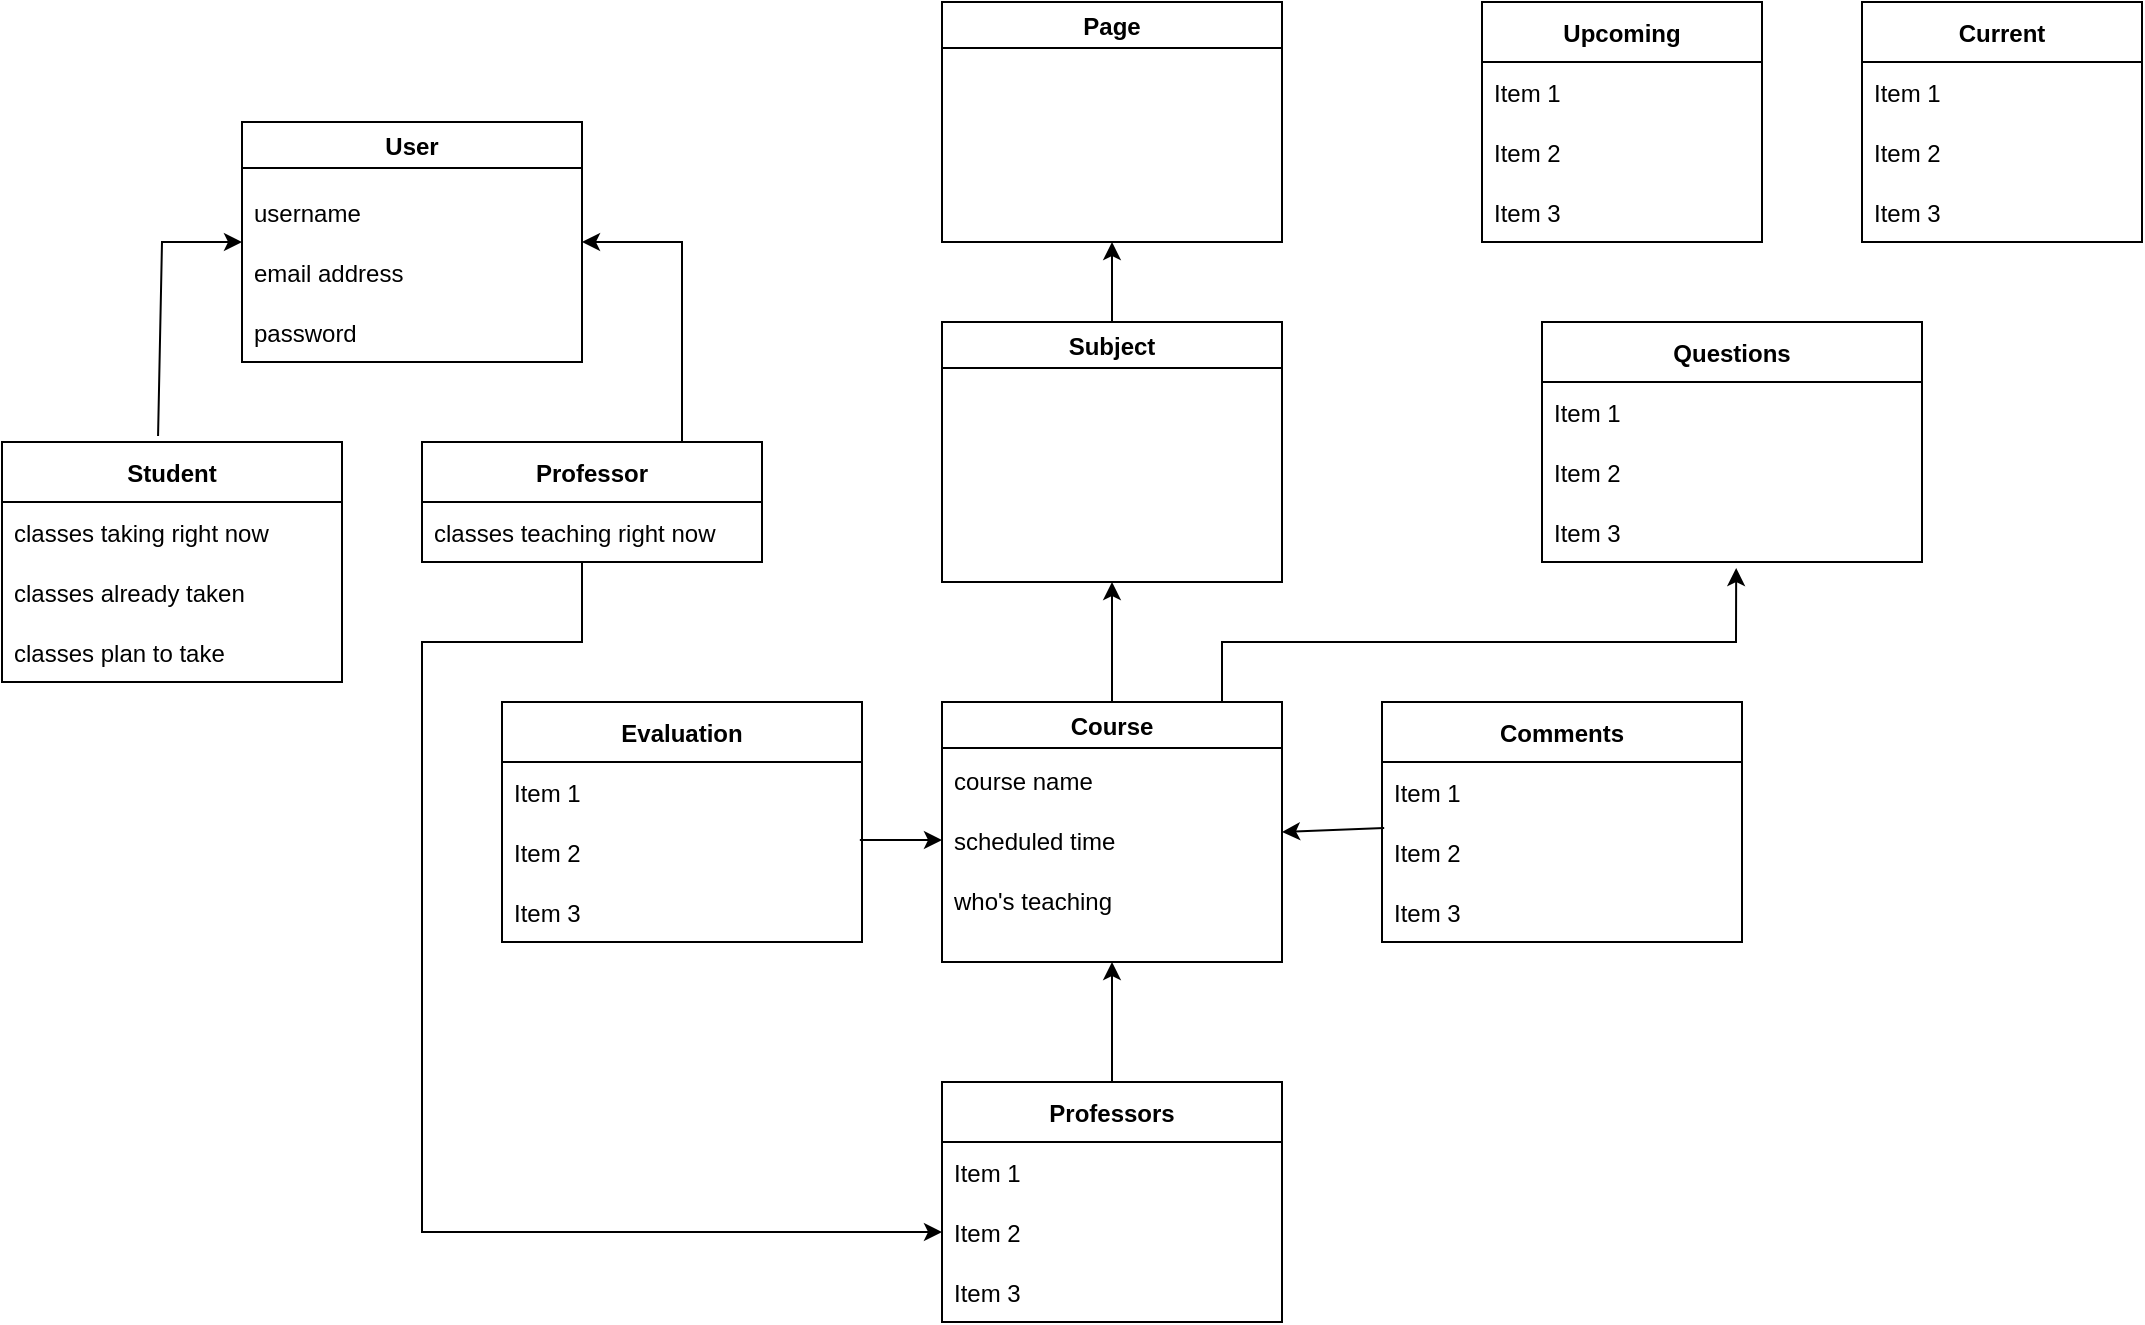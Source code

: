 <mxfile version="20.4.0" type="github">
  <diagram id="fjUW5t_5JLLUhY-h7Qe-" name="Page-1">
    <mxGraphModel dx="1186" dy="645" grid="1" gridSize="10" guides="1" tooltips="1" connect="1" arrows="1" fold="1" page="1" pageScale="1" pageWidth="1169" pageHeight="827" math="0" shadow="0">
      <root>
        <mxCell id="0" />
        <mxCell id="1" parent="0" />
        <mxCell id="Rf-LpQRf5D3BdZ3Agsb2-2" value="User" style="swimlane;" parent="1" vertex="1">
          <mxGeometry x="160" y="100" width="170" height="120" as="geometry">
            <mxRectangle x="340" y="70" width="70" height="30" as="alternateBounds" />
          </mxGeometry>
        </mxCell>
        <mxCell id="jroqzPMtuXsRnTmYKwKe-1" value="username" style="text;strokeColor=none;fillColor=none;align=left;verticalAlign=middle;spacingLeft=4;spacingRight=4;overflow=hidden;points=[[0,0.5],[1,0.5]];portConstraint=eastwest;rotatable=0;" parent="Rf-LpQRf5D3BdZ3Agsb2-2" vertex="1">
          <mxGeometry y="30" width="80" height="30" as="geometry" />
        </mxCell>
        <mxCell id="jroqzPMtuXsRnTmYKwKe-2" value="email address" style="text;strokeColor=none;fillColor=none;align=left;verticalAlign=middle;spacingLeft=4;spacingRight=4;overflow=hidden;points=[[0,0.5],[1,0.5]];portConstraint=eastwest;rotatable=0;" parent="Rf-LpQRf5D3BdZ3Agsb2-2" vertex="1">
          <mxGeometry y="60" width="100" height="30" as="geometry" />
        </mxCell>
        <mxCell id="jroqzPMtuXsRnTmYKwKe-3" value="password" style="text;strokeColor=none;fillColor=none;align=left;verticalAlign=middle;spacingLeft=4;spacingRight=4;overflow=hidden;points=[[0,0.5],[1,0.5]];portConstraint=eastwest;rotatable=0;" parent="Rf-LpQRf5D3BdZ3Agsb2-2" vertex="1">
          <mxGeometry y="90" width="100" height="30" as="geometry" />
        </mxCell>
        <mxCell id="Rf-LpQRf5D3BdZ3Agsb2-4" value="Professor" style="swimlane;fontStyle=1;childLayout=stackLayout;horizontal=1;startSize=30;horizontalStack=0;resizeParent=1;resizeParentMax=0;resizeLast=0;collapsible=1;marginBottom=0;" parent="1" vertex="1">
          <mxGeometry x="250" y="260" width="170" height="60" as="geometry" />
        </mxCell>
        <mxCell id="Rf-LpQRf5D3BdZ3Agsb2-5" value="classes teaching right now" style="text;strokeColor=none;fillColor=none;align=left;verticalAlign=middle;spacingLeft=4;spacingRight=4;overflow=hidden;points=[[0,0.5],[1,0.5]];portConstraint=eastwest;rotatable=0;" parent="Rf-LpQRf5D3BdZ3Agsb2-4" vertex="1">
          <mxGeometry y="30" width="170" height="30" as="geometry" />
        </mxCell>
        <mxCell id="Rf-LpQRf5D3BdZ3Agsb2-8" value="Student" style="swimlane;fontStyle=1;childLayout=stackLayout;horizontal=1;startSize=30;horizontalStack=0;resizeParent=1;resizeParentMax=0;resizeLast=0;collapsible=1;marginBottom=0;" parent="1" vertex="1">
          <mxGeometry x="40" y="260" width="170" height="120" as="geometry" />
        </mxCell>
        <mxCell id="Rf-LpQRf5D3BdZ3Agsb2-9" value="classes taking right now" style="text;strokeColor=none;fillColor=none;align=left;verticalAlign=middle;spacingLeft=4;spacingRight=4;overflow=hidden;points=[[0,0.5],[1,0.5]];portConstraint=eastwest;rotatable=0;" parent="Rf-LpQRf5D3BdZ3Agsb2-8" vertex="1">
          <mxGeometry y="30" width="170" height="30" as="geometry" />
        </mxCell>
        <mxCell id="Rf-LpQRf5D3BdZ3Agsb2-10" value="classes already taken" style="text;strokeColor=none;fillColor=none;align=left;verticalAlign=middle;spacingLeft=4;spacingRight=4;overflow=hidden;points=[[0,0.5],[1,0.5]];portConstraint=eastwest;rotatable=0;" parent="Rf-LpQRf5D3BdZ3Agsb2-8" vertex="1">
          <mxGeometry y="60" width="170" height="30" as="geometry" />
        </mxCell>
        <mxCell id="Rf-LpQRf5D3BdZ3Agsb2-11" value="classes plan to take" style="text;strokeColor=none;fillColor=none;align=left;verticalAlign=middle;spacingLeft=4;spacingRight=4;overflow=hidden;points=[[0,0.5],[1,0.5]];portConstraint=eastwest;rotatable=0;" parent="Rf-LpQRf5D3BdZ3Agsb2-8" vertex="1">
          <mxGeometry y="90" width="170" height="30" as="geometry" />
        </mxCell>
        <mxCell id="8ZfotOdyHAAZsfRwqun4-1" value="Page" style="swimlane;" parent="1" vertex="1">
          <mxGeometry x="510" y="40" width="170" height="120" as="geometry" />
        </mxCell>
        <mxCell id="kky1PcArdZweyAwJxnqO-1" value="Comments" style="swimlane;fontStyle=1;childLayout=stackLayout;horizontal=1;startSize=30;horizontalStack=0;resizeParent=1;resizeParentMax=0;resizeLast=0;collapsible=1;marginBottom=0;" parent="1" vertex="1">
          <mxGeometry x="730" y="390" width="180" height="120" as="geometry" />
        </mxCell>
        <mxCell id="kky1PcArdZweyAwJxnqO-2" value="Item 1" style="text;strokeColor=none;fillColor=none;align=left;verticalAlign=middle;spacingLeft=4;spacingRight=4;overflow=hidden;points=[[0,0.5],[1,0.5]];portConstraint=eastwest;rotatable=0;" parent="kky1PcArdZweyAwJxnqO-1" vertex="1">
          <mxGeometry y="30" width="180" height="30" as="geometry" />
        </mxCell>
        <mxCell id="kky1PcArdZweyAwJxnqO-3" value="Item 2" style="text;strokeColor=none;fillColor=none;align=left;verticalAlign=middle;spacingLeft=4;spacingRight=4;overflow=hidden;points=[[0,0.5],[1,0.5]];portConstraint=eastwest;rotatable=0;" parent="kky1PcArdZweyAwJxnqO-1" vertex="1">
          <mxGeometry y="60" width="180" height="30" as="geometry" />
        </mxCell>
        <mxCell id="kky1PcArdZweyAwJxnqO-4" value="Item 3" style="text;strokeColor=none;fillColor=none;align=left;verticalAlign=middle;spacingLeft=4;spacingRight=4;overflow=hidden;points=[[0,0.5],[1,0.5]];portConstraint=eastwest;rotatable=0;" parent="kky1PcArdZweyAwJxnqO-1" vertex="1">
          <mxGeometry y="90" width="180" height="30" as="geometry" />
        </mxCell>
        <mxCell id="Z6ECKYtboV5xlG9ciu33-1" value="Subject" style="swimlane;startSize=23;" parent="1" vertex="1">
          <mxGeometry x="510" y="200" width="170" height="130" as="geometry" />
        </mxCell>
        <mxCell id="kky1PcArdZweyAwJxnqO-5" value="Professors" style="swimlane;fontStyle=1;childLayout=stackLayout;horizontal=1;startSize=30;horizontalStack=0;resizeParent=1;resizeParentMax=0;resizeLast=0;collapsible=1;marginBottom=0;" parent="1" vertex="1">
          <mxGeometry x="510" y="580" width="170" height="120" as="geometry" />
        </mxCell>
        <mxCell id="kky1PcArdZweyAwJxnqO-6" value="Item 1" style="text;strokeColor=none;fillColor=none;align=left;verticalAlign=middle;spacingLeft=4;spacingRight=4;overflow=hidden;points=[[0,0.5],[1,0.5]];portConstraint=eastwest;rotatable=0;" parent="kky1PcArdZweyAwJxnqO-5" vertex="1">
          <mxGeometry y="30" width="170" height="30" as="geometry" />
        </mxCell>
        <mxCell id="kky1PcArdZweyAwJxnqO-7" value="Item 2" style="text;strokeColor=none;fillColor=none;align=left;verticalAlign=middle;spacingLeft=4;spacingRight=4;overflow=hidden;points=[[0,0.5],[1,0.5]];portConstraint=eastwest;rotatable=0;" parent="kky1PcArdZweyAwJxnqO-5" vertex="1">
          <mxGeometry y="60" width="170" height="30" as="geometry" />
        </mxCell>
        <mxCell id="kky1PcArdZweyAwJxnqO-8" value="Item 3" style="text;strokeColor=none;fillColor=none;align=left;verticalAlign=middle;spacingLeft=4;spacingRight=4;overflow=hidden;points=[[0,0.5],[1,0.5]];portConstraint=eastwest;rotatable=0;" parent="kky1PcArdZweyAwJxnqO-5" vertex="1">
          <mxGeometry y="90" width="170" height="30" as="geometry" />
        </mxCell>
        <mxCell id="Z6ECKYtboV5xlG9ciu33-2" value="Course" style="swimlane;" parent="1" vertex="1">
          <mxGeometry x="510" y="390" width="170" height="130" as="geometry" />
        </mxCell>
        <mxCell id="jroqzPMtuXsRnTmYKwKe-5" value="course name" style="text;strokeColor=none;fillColor=none;align=left;verticalAlign=middle;spacingLeft=4;spacingRight=4;overflow=hidden;points=[[0,0.5],[1,0.5]];portConstraint=eastwest;rotatable=0;" parent="Z6ECKYtboV5xlG9ciu33-2" vertex="1">
          <mxGeometry y="24" width="80" height="30" as="geometry" />
        </mxCell>
        <mxCell id="jroqzPMtuXsRnTmYKwKe-6" value="scheduled time" style="text;strokeColor=none;fillColor=none;align=left;verticalAlign=middle;spacingLeft=4;spacingRight=4;overflow=hidden;points=[[0,0.5],[1,0.5]];portConstraint=eastwest;rotatable=0;" parent="Z6ECKYtboV5xlG9ciu33-2" vertex="1">
          <mxGeometry y="54" width="100" height="30" as="geometry" />
        </mxCell>
        <mxCell id="jroqzPMtuXsRnTmYKwKe-7" value="who&#39;s teaching" style="text;strokeColor=none;fillColor=none;align=left;verticalAlign=middle;spacingLeft=4;spacingRight=4;overflow=hidden;points=[[0,0.5],[1,0.5]];portConstraint=eastwest;rotatable=0;" parent="Z6ECKYtboV5xlG9ciu33-2" vertex="1">
          <mxGeometry y="84" width="100" height="30" as="geometry" />
        </mxCell>
        <mxCell id="kky1PcArdZweyAwJxnqO-14" value="Questions" style="swimlane;fontStyle=1;childLayout=stackLayout;horizontal=1;startSize=30;horizontalStack=0;resizeParent=1;resizeParentMax=0;resizeLast=0;collapsible=1;marginBottom=0;" parent="1" vertex="1">
          <mxGeometry x="810" y="200" width="190" height="120" as="geometry" />
        </mxCell>
        <mxCell id="kky1PcArdZweyAwJxnqO-15" value="Item 1" style="text;strokeColor=none;fillColor=none;align=left;verticalAlign=middle;spacingLeft=4;spacingRight=4;overflow=hidden;points=[[0,0.5],[1,0.5]];portConstraint=eastwest;rotatable=0;" parent="kky1PcArdZweyAwJxnqO-14" vertex="1">
          <mxGeometry y="30" width="190" height="30" as="geometry" />
        </mxCell>
        <mxCell id="kky1PcArdZweyAwJxnqO-16" value="Item 2" style="text;strokeColor=none;fillColor=none;align=left;verticalAlign=middle;spacingLeft=4;spacingRight=4;overflow=hidden;points=[[0,0.5],[1,0.5]];portConstraint=eastwest;rotatable=0;" parent="kky1PcArdZweyAwJxnqO-14" vertex="1">
          <mxGeometry y="60" width="190" height="30" as="geometry" />
        </mxCell>
        <mxCell id="kky1PcArdZweyAwJxnqO-17" value="Item 3" style="text;strokeColor=none;fillColor=none;align=left;verticalAlign=middle;spacingLeft=4;spacingRight=4;overflow=hidden;points=[[0,0.5],[1,0.5]];portConstraint=eastwest;rotatable=0;" parent="kky1PcArdZweyAwJxnqO-14" vertex="1">
          <mxGeometry y="90" width="190" height="30" as="geometry" />
        </mxCell>
        <mxCell id="kky1PcArdZweyAwJxnqO-18" value="Upcoming" style="swimlane;fontStyle=1;childLayout=stackLayout;horizontal=1;startSize=30;horizontalStack=0;resizeParent=1;resizeParentMax=0;resizeLast=0;collapsible=1;marginBottom=0;" parent="1" vertex="1">
          <mxGeometry x="780" y="40" width="140" height="120" as="geometry" />
        </mxCell>
        <mxCell id="kky1PcArdZweyAwJxnqO-19" value="Item 1" style="text;strokeColor=none;fillColor=none;align=left;verticalAlign=middle;spacingLeft=4;spacingRight=4;overflow=hidden;points=[[0,0.5],[1,0.5]];portConstraint=eastwest;rotatable=0;" parent="kky1PcArdZweyAwJxnqO-18" vertex="1">
          <mxGeometry y="30" width="140" height="30" as="geometry" />
        </mxCell>
        <mxCell id="kky1PcArdZweyAwJxnqO-20" value="Item 2" style="text;strokeColor=none;fillColor=none;align=left;verticalAlign=middle;spacingLeft=4;spacingRight=4;overflow=hidden;points=[[0,0.5],[1,0.5]];portConstraint=eastwest;rotatable=0;" parent="kky1PcArdZweyAwJxnqO-18" vertex="1">
          <mxGeometry y="60" width="140" height="30" as="geometry" />
        </mxCell>
        <mxCell id="kky1PcArdZweyAwJxnqO-21" value="Item 3" style="text;strokeColor=none;fillColor=none;align=left;verticalAlign=middle;spacingLeft=4;spacingRight=4;overflow=hidden;points=[[0,0.5],[1,0.5]];portConstraint=eastwest;rotatable=0;" parent="kky1PcArdZweyAwJxnqO-18" vertex="1">
          <mxGeometry y="90" width="140" height="30" as="geometry" />
        </mxCell>
        <mxCell id="kky1PcArdZweyAwJxnqO-22" value="Current" style="swimlane;fontStyle=1;childLayout=stackLayout;horizontal=1;startSize=30;horizontalStack=0;resizeParent=1;resizeParentMax=0;resizeLast=0;collapsible=1;marginBottom=0;" parent="1" vertex="1">
          <mxGeometry x="970" y="40" width="140" height="120" as="geometry" />
        </mxCell>
        <mxCell id="kky1PcArdZweyAwJxnqO-23" value="Item 1" style="text;strokeColor=none;fillColor=none;align=left;verticalAlign=middle;spacingLeft=4;spacingRight=4;overflow=hidden;points=[[0,0.5],[1,0.5]];portConstraint=eastwest;rotatable=0;" parent="kky1PcArdZweyAwJxnqO-22" vertex="1">
          <mxGeometry y="30" width="140" height="30" as="geometry" />
        </mxCell>
        <mxCell id="kky1PcArdZweyAwJxnqO-24" value="Item 2" style="text;strokeColor=none;fillColor=none;align=left;verticalAlign=middle;spacingLeft=4;spacingRight=4;overflow=hidden;points=[[0,0.5],[1,0.5]];portConstraint=eastwest;rotatable=0;" parent="kky1PcArdZweyAwJxnqO-22" vertex="1">
          <mxGeometry y="60" width="140" height="30" as="geometry" />
        </mxCell>
        <mxCell id="kky1PcArdZweyAwJxnqO-25" value="Item 3" style="text;strokeColor=none;fillColor=none;align=left;verticalAlign=middle;spacingLeft=4;spacingRight=4;overflow=hidden;points=[[0,0.5],[1,0.5]];portConstraint=eastwest;rotatable=0;" parent="kky1PcArdZweyAwJxnqO-22" vertex="1">
          <mxGeometry y="90" width="140" height="30" as="geometry" />
        </mxCell>
        <mxCell id="kky1PcArdZweyAwJxnqO-27" value="Evaluation" style="swimlane;fontStyle=1;childLayout=stackLayout;horizontal=1;startSize=30;horizontalStack=0;resizeParent=1;resizeParentMax=0;resizeLast=0;collapsible=1;marginBottom=0;" parent="1" vertex="1">
          <mxGeometry x="290" y="390" width="180" height="120" as="geometry" />
        </mxCell>
        <mxCell id="kky1PcArdZweyAwJxnqO-28" value="Item 1" style="text;strokeColor=none;fillColor=none;align=left;verticalAlign=middle;spacingLeft=4;spacingRight=4;overflow=hidden;points=[[0,0.5],[1,0.5]];portConstraint=eastwest;rotatable=0;" parent="kky1PcArdZweyAwJxnqO-27" vertex="1">
          <mxGeometry y="30" width="180" height="30" as="geometry" />
        </mxCell>
        <mxCell id="kky1PcArdZweyAwJxnqO-29" value="Item 2" style="text;strokeColor=none;fillColor=none;align=left;verticalAlign=middle;spacingLeft=4;spacingRight=4;overflow=hidden;points=[[0,0.5],[1,0.5]];portConstraint=eastwest;rotatable=0;" parent="kky1PcArdZweyAwJxnqO-27" vertex="1">
          <mxGeometry y="60" width="180" height="30" as="geometry" />
        </mxCell>
        <mxCell id="kky1PcArdZweyAwJxnqO-30" value="Item 3" style="text;strokeColor=none;fillColor=none;align=left;verticalAlign=middle;spacingLeft=4;spacingRight=4;overflow=hidden;points=[[0,0.5],[1,0.5]];portConstraint=eastwest;rotatable=0;" parent="kky1PcArdZweyAwJxnqO-27" vertex="1">
          <mxGeometry y="90" width="180" height="30" as="geometry" />
        </mxCell>
        <mxCell id="lYnsug95J3_4KM0W3LIW-1" value="" style="endArrow=classic;html=1;rounded=0;entryX=1;entryY=0.5;entryDx=0;entryDy=0;" parent="1" target="Rf-LpQRf5D3BdZ3Agsb2-2" edge="1">
          <mxGeometry width="50" height="50" relative="1" as="geometry">
            <mxPoint x="380" y="260" as="sourcePoint" />
            <mxPoint x="380" y="160" as="targetPoint" />
            <Array as="points">
              <mxPoint x="380" y="160" />
            </Array>
          </mxGeometry>
        </mxCell>
        <mxCell id="lYnsug95J3_4KM0W3LIW-2" value="" style="endArrow=classic;html=1;rounded=0;entryX=0;entryY=0.5;entryDx=0;entryDy=0;exitX=0.459;exitY=-0.025;exitDx=0;exitDy=0;exitPerimeter=0;" parent="1" source="Rf-LpQRf5D3BdZ3Agsb2-8" target="Rf-LpQRf5D3BdZ3Agsb2-2" edge="1">
          <mxGeometry width="50" height="50" relative="1" as="geometry">
            <mxPoint x="80" y="260" as="sourcePoint" />
            <mxPoint x="80" y="160" as="targetPoint" />
            <Array as="points">
              <mxPoint x="120" y="160" />
            </Array>
          </mxGeometry>
        </mxCell>
        <mxCell id="lYnsug95J3_4KM0W3LIW-10" value="" style="endArrow=classic;html=1;rounded=0;entryX=0.511;entryY=1.1;entryDx=0;entryDy=0;entryPerimeter=0;" parent="1" target="kky1PcArdZweyAwJxnqO-17" edge="1">
          <mxGeometry width="50" height="50" relative="1" as="geometry">
            <mxPoint x="650" y="390" as="sourcePoint" />
            <mxPoint x="910" y="360" as="targetPoint" />
            <Array as="points">
              <mxPoint x="650" y="360" />
              <mxPoint x="907" y="360" />
            </Array>
          </mxGeometry>
        </mxCell>
        <mxCell id="tRocEFbEkvHCLq2x_nN1-1" value="" style="endArrow=classic;html=1;rounded=0;entryX=0.5;entryY=1;entryDx=0;entryDy=0;exitX=0.5;exitY=0;exitDx=0;exitDy=0;" edge="1" parent="1" source="Z6ECKYtboV5xlG9ciu33-2" target="Z6ECKYtboV5xlG9ciu33-1">
          <mxGeometry width="50" height="50" relative="1" as="geometry">
            <mxPoint x="600" y="390" as="sourcePoint" />
            <mxPoint x="650" y="340" as="targetPoint" />
          </mxGeometry>
        </mxCell>
        <mxCell id="tRocEFbEkvHCLq2x_nN1-2" value="" style="endArrow=classic;html=1;rounded=0;exitX=0.006;exitY=0.1;exitDx=0;exitDy=0;exitPerimeter=0;entryX=1;entryY=0.5;entryDx=0;entryDy=0;" edge="1" parent="1" source="kky1PcArdZweyAwJxnqO-3" target="Z6ECKYtboV5xlG9ciu33-2">
          <mxGeometry width="50" height="50" relative="1" as="geometry">
            <mxPoint x="560" y="400" as="sourcePoint" />
            <mxPoint x="700" y="480" as="targetPoint" />
          </mxGeometry>
        </mxCell>
        <mxCell id="tRocEFbEkvHCLq2x_nN1-3" value="" style="endArrow=classic;html=1;rounded=0;exitX=0.994;exitY=0.3;exitDx=0;exitDy=0;exitPerimeter=0;entryX=0;entryY=0.5;entryDx=0;entryDy=0;" edge="1" parent="1" source="kky1PcArdZweyAwJxnqO-29" target="jroqzPMtuXsRnTmYKwKe-6">
          <mxGeometry width="50" height="50" relative="1" as="geometry">
            <mxPoint x="560" y="400" as="sourcePoint" />
            <mxPoint x="490" y="510" as="targetPoint" />
          </mxGeometry>
        </mxCell>
        <mxCell id="tRocEFbEkvHCLq2x_nN1-4" value="" style="endArrow=classic;html=1;rounded=0;entryX=0.5;entryY=1;entryDx=0;entryDy=0;exitX=0.5;exitY=0;exitDx=0;exitDy=0;" edge="1" parent="1" source="kky1PcArdZweyAwJxnqO-5" target="Z6ECKYtboV5xlG9ciu33-2">
          <mxGeometry width="50" height="50" relative="1" as="geometry">
            <mxPoint x="590" y="580" as="sourcePoint" />
            <mxPoint x="640" y="530" as="targetPoint" />
          </mxGeometry>
        </mxCell>
        <mxCell id="tRocEFbEkvHCLq2x_nN1-6" value="" style="endArrow=classic;html=1;rounded=0;entryX=0.5;entryY=1;entryDx=0;entryDy=0;exitX=0.5;exitY=0;exitDx=0;exitDy=0;" edge="1" parent="1" source="Z6ECKYtboV5xlG9ciu33-1" target="8ZfotOdyHAAZsfRwqun4-1">
          <mxGeometry width="50" height="50" relative="1" as="geometry">
            <mxPoint x="600" y="200" as="sourcePoint" />
            <mxPoint x="650" y="150" as="targetPoint" />
          </mxGeometry>
        </mxCell>
        <mxCell id="tRocEFbEkvHCLq2x_nN1-8" value="" style="endArrow=classic;html=1;rounded=0;entryX=0;entryY=0.5;entryDx=0;entryDy=0;" edge="1" parent="1" target="kky1PcArdZweyAwJxnqO-7">
          <mxGeometry width="50" height="50" relative="1" as="geometry">
            <mxPoint x="330" y="320" as="sourcePoint" />
            <mxPoint x="330" y="370" as="targetPoint" />
            <Array as="points">
              <mxPoint x="330" y="360" />
              <mxPoint x="250" y="360" />
              <mxPoint x="250" y="655" />
            </Array>
          </mxGeometry>
        </mxCell>
      </root>
    </mxGraphModel>
  </diagram>
</mxfile>
